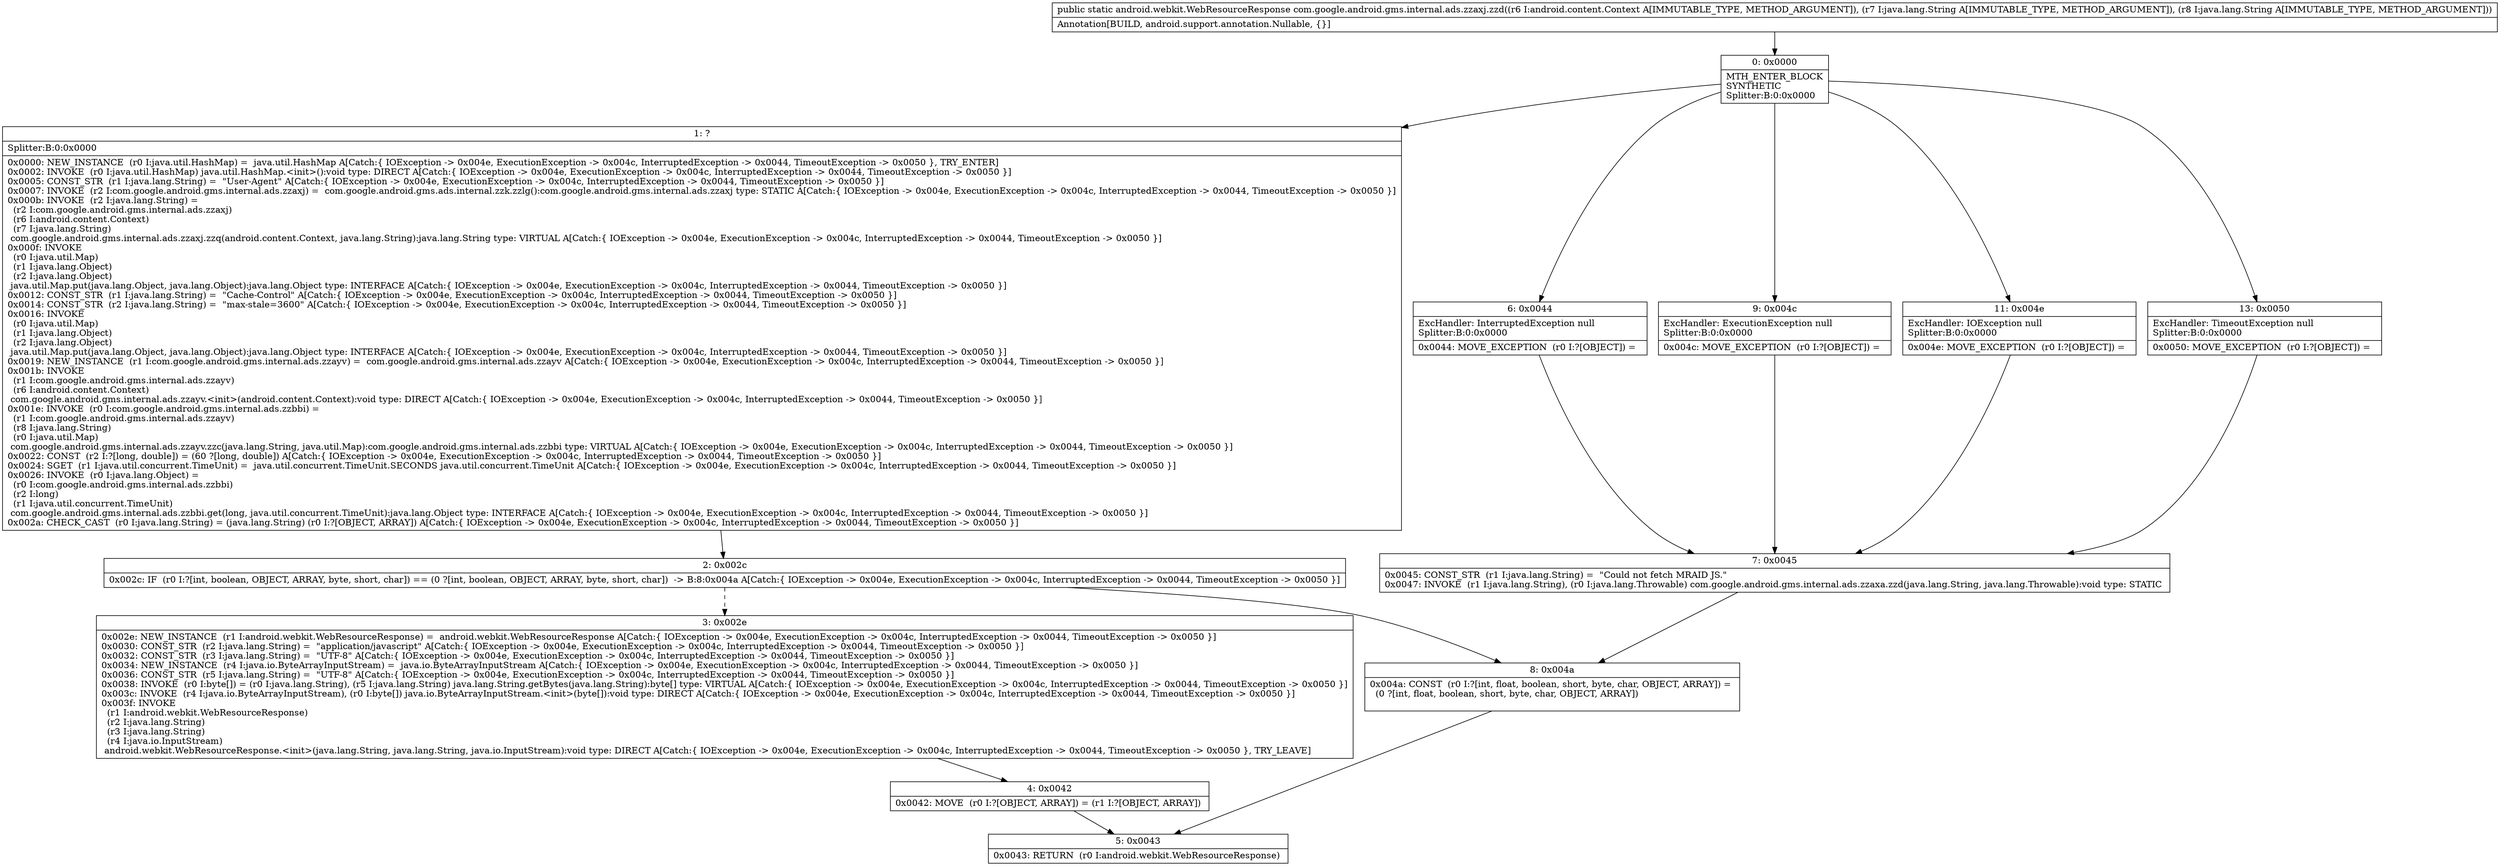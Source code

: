 digraph "CFG forcom.google.android.gms.internal.ads.zzaxj.zzd(Landroid\/content\/Context;Ljava\/lang\/String;Ljava\/lang\/String;)Landroid\/webkit\/WebResourceResponse;" {
Node_0 [shape=record,label="{0\:\ 0x0000|MTH_ENTER_BLOCK\lSYNTHETIC\lSplitter:B:0:0x0000\l}"];
Node_1 [shape=record,label="{1\:\ ?|Splitter:B:0:0x0000\l|0x0000: NEW_INSTANCE  (r0 I:java.util.HashMap) =  java.util.HashMap A[Catch:\{ IOException \-\> 0x004e, ExecutionException \-\> 0x004c, InterruptedException \-\> 0x0044, TimeoutException \-\> 0x0050 \}, TRY_ENTER]\l0x0002: INVOKE  (r0 I:java.util.HashMap) java.util.HashMap.\<init\>():void type: DIRECT A[Catch:\{ IOException \-\> 0x004e, ExecutionException \-\> 0x004c, InterruptedException \-\> 0x0044, TimeoutException \-\> 0x0050 \}]\l0x0005: CONST_STR  (r1 I:java.lang.String) =  \"User\-Agent\" A[Catch:\{ IOException \-\> 0x004e, ExecutionException \-\> 0x004c, InterruptedException \-\> 0x0044, TimeoutException \-\> 0x0050 \}]\l0x0007: INVOKE  (r2 I:com.google.android.gms.internal.ads.zzaxj) =  com.google.android.gms.ads.internal.zzk.zzlg():com.google.android.gms.internal.ads.zzaxj type: STATIC A[Catch:\{ IOException \-\> 0x004e, ExecutionException \-\> 0x004c, InterruptedException \-\> 0x0044, TimeoutException \-\> 0x0050 \}]\l0x000b: INVOKE  (r2 I:java.lang.String) = \l  (r2 I:com.google.android.gms.internal.ads.zzaxj)\l  (r6 I:android.content.Context)\l  (r7 I:java.lang.String)\l com.google.android.gms.internal.ads.zzaxj.zzq(android.content.Context, java.lang.String):java.lang.String type: VIRTUAL A[Catch:\{ IOException \-\> 0x004e, ExecutionException \-\> 0x004c, InterruptedException \-\> 0x0044, TimeoutException \-\> 0x0050 \}]\l0x000f: INVOKE  \l  (r0 I:java.util.Map)\l  (r1 I:java.lang.Object)\l  (r2 I:java.lang.Object)\l java.util.Map.put(java.lang.Object, java.lang.Object):java.lang.Object type: INTERFACE A[Catch:\{ IOException \-\> 0x004e, ExecutionException \-\> 0x004c, InterruptedException \-\> 0x0044, TimeoutException \-\> 0x0050 \}]\l0x0012: CONST_STR  (r1 I:java.lang.String) =  \"Cache\-Control\" A[Catch:\{ IOException \-\> 0x004e, ExecutionException \-\> 0x004c, InterruptedException \-\> 0x0044, TimeoutException \-\> 0x0050 \}]\l0x0014: CONST_STR  (r2 I:java.lang.String) =  \"max\-stale=3600\" A[Catch:\{ IOException \-\> 0x004e, ExecutionException \-\> 0x004c, InterruptedException \-\> 0x0044, TimeoutException \-\> 0x0050 \}]\l0x0016: INVOKE  \l  (r0 I:java.util.Map)\l  (r1 I:java.lang.Object)\l  (r2 I:java.lang.Object)\l java.util.Map.put(java.lang.Object, java.lang.Object):java.lang.Object type: INTERFACE A[Catch:\{ IOException \-\> 0x004e, ExecutionException \-\> 0x004c, InterruptedException \-\> 0x0044, TimeoutException \-\> 0x0050 \}]\l0x0019: NEW_INSTANCE  (r1 I:com.google.android.gms.internal.ads.zzayv) =  com.google.android.gms.internal.ads.zzayv A[Catch:\{ IOException \-\> 0x004e, ExecutionException \-\> 0x004c, InterruptedException \-\> 0x0044, TimeoutException \-\> 0x0050 \}]\l0x001b: INVOKE  \l  (r1 I:com.google.android.gms.internal.ads.zzayv)\l  (r6 I:android.content.Context)\l com.google.android.gms.internal.ads.zzayv.\<init\>(android.content.Context):void type: DIRECT A[Catch:\{ IOException \-\> 0x004e, ExecutionException \-\> 0x004c, InterruptedException \-\> 0x0044, TimeoutException \-\> 0x0050 \}]\l0x001e: INVOKE  (r0 I:com.google.android.gms.internal.ads.zzbbi) = \l  (r1 I:com.google.android.gms.internal.ads.zzayv)\l  (r8 I:java.lang.String)\l  (r0 I:java.util.Map)\l com.google.android.gms.internal.ads.zzayv.zzc(java.lang.String, java.util.Map):com.google.android.gms.internal.ads.zzbbi type: VIRTUAL A[Catch:\{ IOException \-\> 0x004e, ExecutionException \-\> 0x004c, InterruptedException \-\> 0x0044, TimeoutException \-\> 0x0050 \}]\l0x0022: CONST  (r2 I:?[long, double]) = (60 ?[long, double]) A[Catch:\{ IOException \-\> 0x004e, ExecutionException \-\> 0x004c, InterruptedException \-\> 0x0044, TimeoutException \-\> 0x0050 \}]\l0x0024: SGET  (r1 I:java.util.concurrent.TimeUnit) =  java.util.concurrent.TimeUnit.SECONDS java.util.concurrent.TimeUnit A[Catch:\{ IOException \-\> 0x004e, ExecutionException \-\> 0x004c, InterruptedException \-\> 0x0044, TimeoutException \-\> 0x0050 \}]\l0x0026: INVOKE  (r0 I:java.lang.Object) = \l  (r0 I:com.google.android.gms.internal.ads.zzbbi)\l  (r2 I:long)\l  (r1 I:java.util.concurrent.TimeUnit)\l com.google.android.gms.internal.ads.zzbbi.get(long, java.util.concurrent.TimeUnit):java.lang.Object type: INTERFACE A[Catch:\{ IOException \-\> 0x004e, ExecutionException \-\> 0x004c, InterruptedException \-\> 0x0044, TimeoutException \-\> 0x0050 \}]\l0x002a: CHECK_CAST  (r0 I:java.lang.String) = (java.lang.String) (r0 I:?[OBJECT, ARRAY]) A[Catch:\{ IOException \-\> 0x004e, ExecutionException \-\> 0x004c, InterruptedException \-\> 0x0044, TimeoutException \-\> 0x0050 \}]\l}"];
Node_2 [shape=record,label="{2\:\ 0x002c|0x002c: IF  (r0 I:?[int, boolean, OBJECT, ARRAY, byte, short, char]) == (0 ?[int, boolean, OBJECT, ARRAY, byte, short, char])  \-\> B:8:0x004a A[Catch:\{ IOException \-\> 0x004e, ExecutionException \-\> 0x004c, InterruptedException \-\> 0x0044, TimeoutException \-\> 0x0050 \}]\l}"];
Node_3 [shape=record,label="{3\:\ 0x002e|0x002e: NEW_INSTANCE  (r1 I:android.webkit.WebResourceResponse) =  android.webkit.WebResourceResponse A[Catch:\{ IOException \-\> 0x004e, ExecutionException \-\> 0x004c, InterruptedException \-\> 0x0044, TimeoutException \-\> 0x0050 \}]\l0x0030: CONST_STR  (r2 I:java.lang.String) =  \"application\/javascript\" A[Catch:\{ IOException \-\> 0x004e, ExecutionException \-\> 0x004c, InterruptedException \-\> 0x0044, TimeoutException \-\> 0x0050 \}]\l0x0032: CONST_STR  (r3 I:java.lang.String) =  \"UTF\-8\" A[Catch:\{ IOException \-\> 0x004e, ExecutionException \-\> 0x004c, InterruptedException \-\> 0x0044, TimeoutException \-\> 0x0050 \}]\l0x0034: NEW_INSTANCE  (r4 I:java.io.ByteArrayInputStream) =  java.io.ByteArrayInputStream A[Catch:\{ IOException \-\> 0x004e, ExecutionException \-\> 0x004c, InterruptedException \-\> 0x0044, TimeoutException \-\> 0x0050 \}]\l0x0036: CONST_STR  (r5 I:java.lang.String) =  \"UTF\-8\" A[Catch:\{ IOException \-\> 0x004e, ExecutionException \-\> 0x004c, InterruptedException \-\> 0x0044, TimeoutException \-\> 0x0050 \}]\l0x0038: INVOKE  (r0 I:byte[]) = (r0 I:java.lang.String), (r5 I:java.lang.String) java.lang.String.getBytes(java.lang.String):byte[] type: VIRTUAL A[Catch:\{ IOException \-\> 0x004e, ExecutionException \-\> 0x004c, InterruptedException \-\> 0x0044, TimeoutException \-\> 0x0050 \}]\l0x003c: INVOKE  (r4 I:java.io.ByteArrayInputStream), (r0 I:byte[]) java.io.ByteArrayInputStream.\<init\>(byte[]):void type: DIRECT A[Catch:\{ IOException \-\> 0x004e, ExecutionException \-\> 0x004c, InterruptedException \-\> 0x0044, TimeoutException \-\> 0x0050 \}]\l0x003f: INVOKE  \l  (r1 I:android.webkit.WebResourceResponse)\l  (r2 I:java.lang.String)\l  (r3 I:java.lang.String)\l  (r4 I:java.io.InputStream)\l android.webkit.WebResourceResponse.\<init\>(java.lang.String, java.lang.String, java.io.InputStream):void type: DIRECT A[Catch:\{ IOException \-\> 0x004e, ExecutionException \-\> 0x004c, InterruptedException \-\> 0x0044, TimeoutException \-\> 0x0050 \}, TRY_LEAVE]\l}"];
Node_4 [shape=record,label="{4\:\ 0x0042|0x0042: MOVE  (r0 I:?[OBJECT, ARRAY]) = (r1 I:?[OBJECT, ARRAY]) \l}"];
Node_5 [shape=record,label="{5\:\ 0x0043|0x0043: RETURN  (r0 I:android.webkit.WebResourceResponse) \l}"];
Node_6 [shape=record,label="{6\:\ 0x0044|ExcHandler: InterruptedException null\lSplitter:B:0:0x0000\l|0x0044: MOVE_EXCEPTION  (r0 I:?[OBJECT]) =  \l}"];
Node_7 [shape=record,label="{7\:\ 0x0045|0x0045: CONST_STR  (r1 I:java.lang.String) =  \"Could not fetch MRAID JS.\" \l0x0047: INVOKE  (r1 I:java.lang.String), (r0 I:java.lang.Throwable) com.google.android.gms.internal.ads.zzaxa.zzd(java.lang.String, java.lang.Throwable):void type: STATIC \l}"];
Node_8 [shape=record,label="{8\:\ 0x004a|0x004a: CONST  (r0 I:?[int, float, boolean, short, byte, char, OBJECT, ARRAY]) = \l  (0 ?[int, float, boolean, short, byte, char, OBJECT, ARRAY])\l \l}"];
Node_9 [shape=record,label="{9\:\ 0x004c|ExcHandler: ExecutionException null\lSplitter:B:0:0x0000\l|0x004c: MOVE_EXCEPTION  (r0 I:?[OBJECT]) =  \l}"];
Node_11 [shape=record,label="{11\:\ 0x004e|ExcHandler: IOException null\lSplitter:B:0:0x0000\l|0x004e: MOVE_EXCEPTION  (r0 I:?[OBJECT]) =  \l}"];
Node_13 [shape=record,label="{13\:\ 0x0050|ExcHandler: TimeoutException null\lSplitter:B:0:0x0000\l|0x0050: MOVE_EXCEPTION  (r0 I:?[OBJECT]) =  \l}"];
MethodNode[shape=record,label="{public static android.webkit.WebResourceResponse com.google.android.gms.internal.ads.zzaxj.zzd((r6 I:android.content.Context A[IMMUTABLE_TYPE, METHOD_ARGUMENT]), (r7 I:java.lang.String A[IMMUTABLE_TYPE, METHOD_ARGUMENT]), (r8 I:java.lang.String A[IMMUTABLE_TYPE, METHOD_ARGUMENT]))  | Annotation[BUILD, android.support.annotation.Nullable, \{\}]\l}"];
MethodNode -> Node_0;
Node_0 -> Node_1;
Node_0 -> Node_11;
Node_0 -> Node_9;
Node_0 -> Node_6;
Node_0 -> Node_13;
Node_1 -> Node_2;
Node_2 -> Node_3[style=dashed];
Node_2 -> Node_8;
Node_3 -> Node_4;
Node_4 -> Node_5;
Node_6 -> Node_7;
Node_7 -> Node_8;
Node_8 -> Node_5;
Node_9 -> Node_7;
Node_11 -> Node_7;
Node_13 -> Node_7;
}

